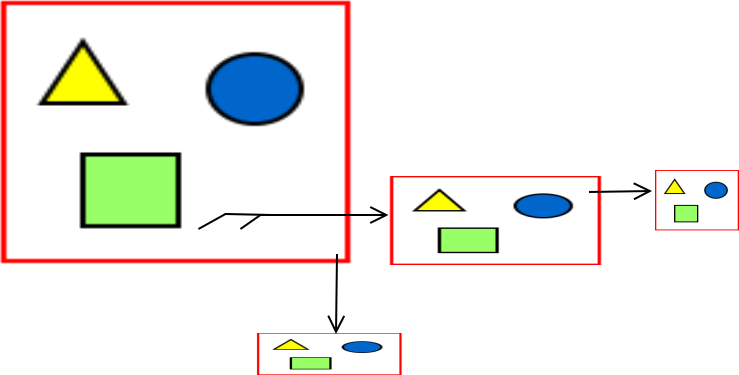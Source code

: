 <?xml version="1.0"?>
<dia:diagram xmlns:dia="http://www.lysator.liu.se/~alla/dia/">
  <dia:layer name="Background" visible="true">
    <dia:object type="Standard - Image" version="0" id="O0">
      <dia:attribute name="obj_pos">
        <dia:point val="0.1,0.55"/>
      </dia:attribute>
      <dia:attribute name="obj_bb">
        <dia:rectangle val="0.05,0.5;17.617,13.7"/>
      </dia:attribute>
      <dia:attribute name="elem_corner">
        <dia:point val="0.1,0.55"/>
      </dia:attribute>
      <dia:attribute name="elem_width">
        <dia:real val="17.467"/>
      </dia:attribute>
      <dia:attribute name="elem_height">
        <dia:real val="13.1"/>
      </dia:attribute>
      <dia:attribute name="border_width">
        <dia:real val="0.1"/>
      </dia:attribute>
      <dia:attribute name="draw_border">
        <dia:boolean val="false"/>
      </dia:attribute>
      <dia:attribute name="keep_aspect">
        <dia:boolean val="true"/>
      </dia:attribute>
      <dia:attribute name="file">
        <dia:string>#/local/home2/yast2-new/source/nfs-client/doc/nfs-client-1-fstab-000.png#</dia:string>
      </dia:attribute>
    </dia:object>
    <dia:object type="Standard - Image" version="0" id="O1">
      <dia:attribute name="obj_pos">
        <dia:point val="19.55,9.3"/>
      </dia:attribute>
      <dia:attribute name="obj_bb">
        <dia:rectangle val="19.5,9.25;30.148,13.8"/>
      </dia:attribute>
      <dia:attribute name="elem_corner">
        <dia:point val="19.55,9.3"/>
      </dia:attribute>
      <dia:attribute name="elem_width">
        <dia:real val="10.548"/>
      </dia:attribute>
      <dia:attribute name="elem_height">
        <dia:real val="4.45"/>
      </dia:attribute>
      <dia:attribute name="border_width">
        <dia:real val="0.1"/>
      </dia:attribute>
      <dia:attribute name="draw_border">
        <dia:boolean val="false"/>
      </dia:attribute>
      <dia:attribute name="keep_aspect">
        <dia:boolean val="true"/>
      </dia:attribute>
      <dia:attribute name="file">
        <dia:string>#/local/home2/yast2-new/source/nfs-client/doc/nfs-client-1a-edit-000.png#</dia:string>
      </dia:attribute>
    </dia:object>
    <dia:object type="Standard - PolyLine" version="0" id="O2">
      <dia:attribute name="obj_pos">
        <dia:point val="12.072,11.95"/>
      </dia:attribute>
      <dia:attribute name="obj_bb">
        <dia:rectangle val="12.031,10.45;19.522,12.05"/>
      </dia:attribute>
      <dia:attribute name="poly_points">
        <dia:point val="12.072,11.95"/>
        <dia:point val="13.072,11.25"/>
        <dia:point val="19.472,11.25"/>
      </dia:attribute>
      <dia:attribute name="end_arrow">
        <dia:enum val="1"/>
      </dia:attribute>
      <dia:attribute name="end_arrow_length">
        <dia:real val="0.8"/>
      </dia:attribute>
      <dia:attribute name="end_arrow_width">
        <dia:real val="0.8"/>
      </dia:attribute>
    </dia:object>
    <dia:object type="Standard - PolyLine" version="0" id="O3">
      <dia:attribute name="obj_pos">
        <dia:point val="9.972,11.95"/>
      </dia:attribute>
      <dia:attribute name="obj_bb">
        <dia:rectangle val="9.929,11.15;13.6,11.994"/>
      </dia:attribute>
      <dia:attribute name="poly_points">
        <dia:point val="9.972,11.95"/>
        <dia:point val="11.322,11.2"/>
        <dia:point val="13.55,11.25"/>
      </dia:attribute>
    </dia:object>
    <dia:object type="Standard - Image" version="0" id="O4">
      <dia:attribute name="obj_pos">
        <dia:point val="32.8,9"/>
      </dia:attribute>
      <dia:attribute name="obj_bb">
        <dia:rectangle val="32.75,8.95;37.05,12.069"/>
      </dia:attribute>
      <dia:attribute name="elem_corner">
        <dia:point val="32.8,9"/>
      </dia:attribute>
      <dia:attribute name="elem_width">
        <dia:real val="4.2"/>
      </dia:attribute>
      <dia:attribute name="elem_height">
        <dia:real val="3.019"/>
      </dia:attribute>
      <dia:attribute name="border_width">
        <dia:real val="0.1"/>
      </dia:attribute>
      <dia:attribute name="draw_border">
        <dia:boolean val="false"/>
      </dia:attribute>
      <dia:attribute name="keep_aspect">
        <dia:boolean val="true"/>
      </dia:attribute>
      <dia:attribute name="file">
        <dia:string>#/local/home2/yast2-new/source/nfs-client/doc/nfs-client-1aa-hosts-000.png#</dia:string>
      </dia:attribute>
    </dia:object>
    <dia:object type="Standard - Line" version="0" id="O5">
      <dia:attribute name="obj_pos">
        <dia:point val="29.5,10.1"/>
      </dia:attribute>
      <dia:attribute name="obj_bb">
        <dia:rectangle val="29.45,9.25;32.7,10.85"/>
      </dia:attribute>
      <dia:attribute name="conn_endpoints">
        <dia:point val="29.5,10.1"/>
        <dia:point val="32.65,10.05"/>
      </dia:attribute>
      <dia:attribute name="numcp">
        <dia:int val="1"/>
      </dia:attribute>
      <dia:attribute name="end_arrow">
        <dia:enum val="1"/>
      </dia:attribute>
      <dia:attribute name="end_arrow_length">
        <dia:real val="0.8"/>
      </dia:attribute>
      <dia:attribute name="end_arrow_width">
        <dia:real val="0.8"/>
      </dia:attribute>
    </dia:object>
    <dia:object type="Standard - Image" version="0" id="O6">
      <dia:attribute name="obj_pos">
        <dia:point val="12.9,17.15"/>
      </dia:attribute>
      <dia:attribute name="obj_bb">
        <dia:rectangle val="12.85,17.1;20.181,19.3"/>
      </dia:attribute>
      <dia:attribute name="elem_corner">
        <dia:point val="12.9,17.15"/>
      </dia:attribute>
      <dia:attribute name="elem_width">
        <dia:real val="7.231"/>
      </dia:attribute>
      <dia:attribute name="elem_height">
        <dia:real val="2.1"/>
      </dia:attribute>
      <dia:attribute name="border_width">
        <dia:real val="0.1"/>
      </dia:attribute>
      <dia:attribute name="draw_border">
        <dia:boolean val="false"/>
      </dia:attribute>
      <dia:attribute name="keep_aspect">
        <dia:boolean val="true"/>
      </dia:attribute>
      <dia:attribute name="file">
        <dia:string>#/local/home2/yast2-new/source/nfs-client/doc/nfs-client-2-save-000.png#</dia:string>
      </dia:attribute>
    </dia:object>
    <dia:object type="Standard - Line" version="0" id="O7">
      <dia:attribute name="obj_pos">
        <dia:point val="16.9,13.2"/>
      </dia:attribute>
      <dia:attribute name="obj_bb">
        <dia:rectangle val="16.05,13.15;17.65,17.25"/>
      </dia:attribute>
      <dia:attribute name="conn_endpoints">
        <dia:point val="16.9,13.2"/>
        <dia:point val="16.85,17.2"/>
      </dia:attribute>
      <dia:attribute name="numcp">
        <dia:int val="1"/>
      </dia:attribute>
      <dia:attribute name="end_arrow">
        <dia:enum val="1"/>
      </dia:attribute>
      <dia:attribute name="end_arrow_length">
        <dia:real val="0.8"/>
      </dia:attribute>
      <dia:attribute name="end_arrow_width">
        <dia:real val="0.8"/>
      </dia:attribute>
    </dia:object>
  </dia:layer>
</dia:diagram>
